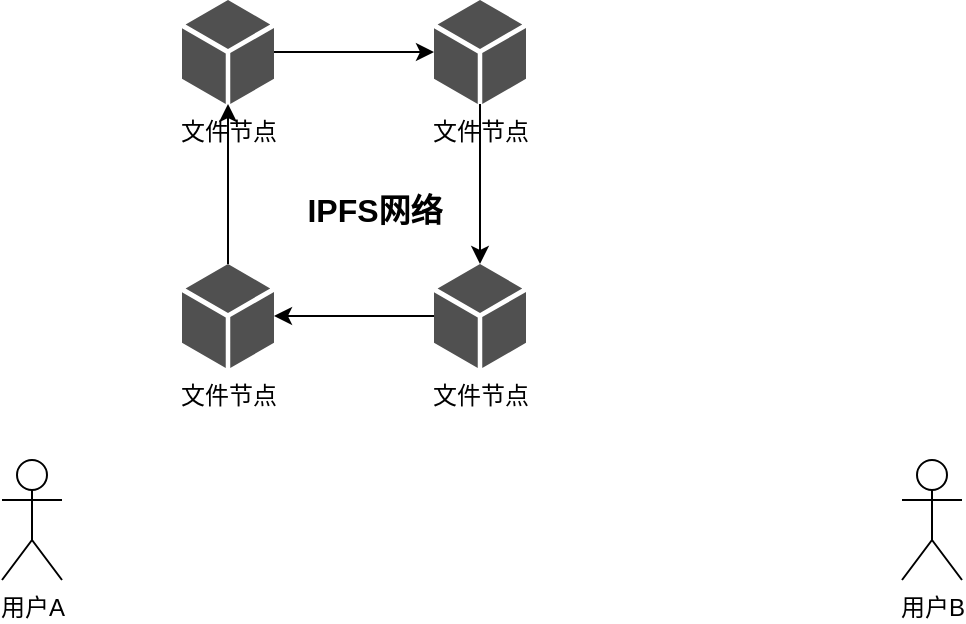 <mxfile version="24.7.6">
  <diagram name="Page-1" id="s_Dl9qrYyo9qW8SoNdO6">
    <mxGraphModel dx="794" dy="451" grid="1" gridSize="10" guides="1" tooltips="1" connect="1" arrows="1" fold="1" page="1" pageScale="1" pageWidth="850" pageHeight="1100" math="0" shadow="0">
      <root>
        <mxCell id="0" />
        <mxCell id="1" parent="0" />
        <mxCell id="9xFjlU9iyD7qqbfQ3KTe-1" value="用户A" style="shape=umlActor;verticalLabelPosition=bottom;verticalAlign=top;html=1;outlineConnect=0;" vertex="1" parent="1">
          <mxGeometry x="100" y="300" width="30" height="60" as="geometry" />
        </mxCell>
        <mxCell id="9xFjlU9iyD7qqbfQ3KTe-2" value="用户B" style="shape=umlActor;verticalLabelPosition=bottom;verticalAlign=top;html=1;outlineConnect=0;" vertex="1" parent="1">
          <mxGeometry x="550" y="300" width="30" height="60" as="geometry" />
        </mxCell>
        <mxCell id="9xFjlU9iyD7qqbfQ3KTe-5" value="" style="edgeStyle=orthogonalEdgeStyle;rounded=0;orthogonalLoop=1;jettySize=auto;html=1;" edge="1" parent="1" source="9xFjlU9iyD7qqbfQ3KTe-3" target="9xFjlU9iyD7qqbfQ3KTe-4">
          <mxGeometry relative="1" as="geometry" />
        </mxCell>
        <mxCell id="9xFjlU9iyD7qqbfQ3KTe-3" value="文件节点" style="sketch=0;pointerEvents=1;shadow=0;dashed=0;html=1;strokeColor=none;fillColor=#505050;labelPosition=center;verticalLabelPosition=bottom;verticalAlign=top;outlineConnect=0;align=center;shape=mxgraph.office.concepts.node_generic;" vertex="1" parent="1">
          <mxGeometry x="190" y="70" width="46" height="52" as="geometry" />
        </mxCell>
        <mxCell id="9xFjlU9iyD7qqbfQ3KTe-7" value="" style="edgeStyle=orthogonalEdgeStyle;rounded=0;orthogonalLoop=1;jettySize=auto;html=1;" edge="1" parent="1" source="9xFjlU9iyD7qqbfQ3KTe-4" target="9xFjlU9iyD7qqbfQ3KTe-6">
          <mxGeometry relative="1" as="geometry" />
        </mxCell>
        <mxCell id="9xFjlU9iyD7qqbfQ3KTe-4" value="文件节点" style="sketch=0;pointerEvents=1;shadow=0;dashed=0;html=1;strokeColor=none;fillColor=#505050;labelPosition=center;verticalLabelPosition=bottom;verticalAlign=top;outlineConnect=0;align=center;shape=mxgraph.office.concepts.node_generic;" vertex="1" parent="1">
          <mxGeometry x="316" y="70" width="46" height="52" as="geometry" />
        </mxCell>
        <mxCell id="9xFjlU9iyD7qqbfQ3KTe-9" value="" style="edgeStyle=orthogonalEdgeStyle;rounded=0;orthogonalLoop=1;jettySize=auto;html=1;" edge="1" parent="1" source="9xFjlU9iyD7qqbfQ3KTe-6" target="9xFjlU9iyD7qqbfQ3KTe-8">
          <mxGeometry relative="1" as="geometry" />
        </mxCell>
        <mxCell id="9xFjlU9iyD7qqbfQ3KTe-6" value="文件节点" style="sketch=0;pointerEvents=1;shadow=0;dashed=0;html=1;strokeColor=none;fillColor=#505050;labelPosition=center;verticalLabelPosition=bottom;verticalAlign=top;outlineConnect=0;align=center;shape=mxgraph.office.concepts.node_generic;" vertex="1" parent="1">
          <mxGeometry x="316" y="202" width="46" height="52" as="geometry" />
        </mxCell>
        <mxCell id="9xFjlU9iyD7qqbfQ3KTe-10" value="" style="edgeStyle=orthogonalEdgeStyle;rounded=0;orthogonalLoop=1;jettySize=auto;html=1;" edge="1" parent="1" source="9xFjlU9iyD7qqbfQ3KTe-8" target="9xFjlU9iyD7qqbfQ3KTe-3">
          <mxGeometry relative="1" as="geometry" />
        </mxCell>
        <mxCell id="9xFjlU9iyD7qqbfQ3KTe-8" value="文件节点" style="sketch=0;pointerEvents=1;shadow=0;dashed=0;html=1;strokeColor=none;fillColor=#505050;labelPosition=center;verticalLabelPosition=bottom;verticalAlign=top;outlineConnect=0;align=center;shape=mxgraph.office.concepts.node_generic;" vertex="1" parent="1">
          <mxGeometry x="190" y="202" width="46" height="52" as="geometry" />
        </mxCell>
        <mxCell id="9xFjlU9iyD7qqbfQ3KTe-11" value="IPFS网络" style="text;html=1;align=center;verticalAlign=middle;resizable=0;points=[];autosize=1;strokeColor=none;fillColor=none;fontStyle=1;fontSize=16;" vertex="1" parent="1">
          <mxGeometry x="236" y="160" width="100" height="30" as="geometry" />
        </mxCell>
      </root>
    </mxGraphModel>
  </diagram>
</mxfile>
